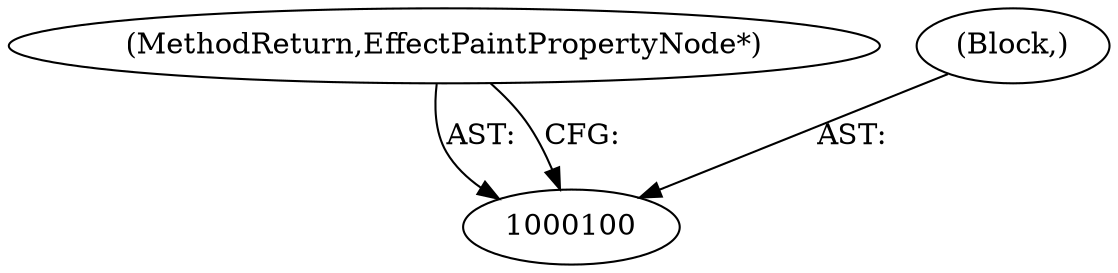 digraph "0_Chrome_f911e11e7f6b5c0d6f5ee694a9871de6619889f7_43" {
"1000102" [label="(MethodReturn,EffectPaintPropertyNode*)"];
"1000101" [label="(Block,)"];
"1000102" -> "1000100"  [label="AST: "];
"1000102" -> "1000100"  [label="CFG: "];
"1000101" -> "1000100"  [label="AST: "];
}
